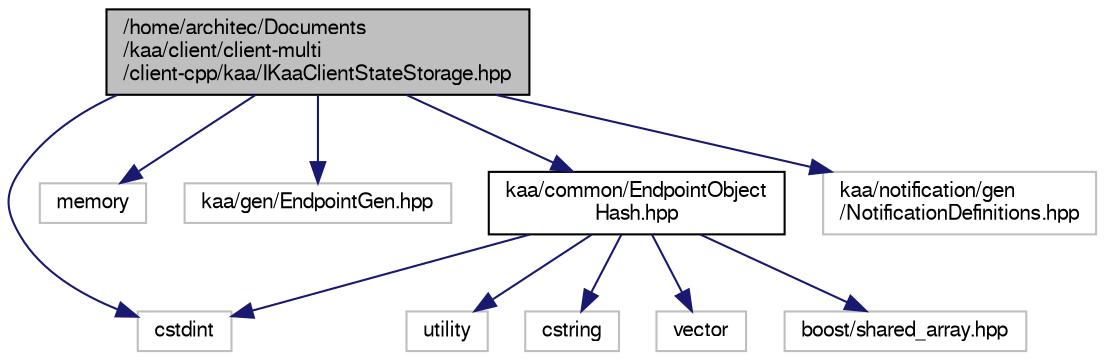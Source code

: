 digraph "/home/architec/Documents/kaa/client/client-multi/client-cpp/kaa/IKaaClientStateStorage.hpp"
{
  bgcolor="transparent";
  edge [fontname="FreeSans",fontsize="10",labelfontname="FreeSans",labelfontsize="10"];
  node [fontname="FreeSans",fontsize="10",shape=record];
  Node1 [label="/home/architec/Documents\l/kaa/client/client-multi\l/client-cpp/kaa/IKaaClientStateStorage.hpp",height=0.2,width=0.4,color="black", fillcolor="grey75", style="filled" fontcolor="black"];
  Node1 -> Node2 [color="midnightblue",fontsize="10",style="solid",fontname="FreeSans"];
  Node2 [label="cstdint",height=0.2,width=0.4,color="grey75"];
  Node1 -> Node3 [color="midnightblue",fontsize="10",style="solid",fontname="FreeSans"];
  Node3 [label="memory",height=0.2,width=0.4,color="grey75"];
  Node1 -> Node4 [color="midnightblue",fontsize="10",style="solid",fontname="FreeSans"];
  Node4 [label="kaa/gen/EndpointGen.hpp",height=0.2,width=0.4,color="grey75"];
  Node1 -> Node5 [color="midnightblue",fontsize="10",style="solid",fontname="FreeSans"];
  Node5 [label="kaa/common/EndpointObject\lHash.hpp",height=0.2,width=0.4,color="black",URL="$EndpointObjectHash_8hpp.html"];
  Node5 -> Node6 [color="midnightblue",fontsize="10",style="solid",fontname="FreeSans"];
  Node6 [label="utility",height=0.2,width=0.4,color="grey75"];
  Node5 -> Node7 [color="midnightblue",fontsize="10",style="solid",fontname="FreeSans"];
  Node7 [label="cstring",height=0.2,width=0.4,color="grey75"];
  Node5 -> Node8 [color="midnightblue",fontsize="10",style="solid",fontname="FreeSans"];
  Node8 [label="vector",height=0.2,width=0.4,color="grey75"];
  Node5 -> Node2 [color="midnightblue",fontsize="10",style="solid",fontname="FreeSans"];
  Node5 -> Node9 [color="midnightblue",fontsize="10",style="solid",fontname="FreeSans"];
  Node9 [label="boost/shared_array.hpp",height=0.2,width=0.4,color="grey75"];
  Node1 -> Node10 [color="midnightblue",fontsize="10",style="solid",fontname="FreeSans"];
  Node10 [label="kaa/notification/gen\l/NotificationDefinitions.hpp",height=0.2,width=0.4,color="grey75"];
}
